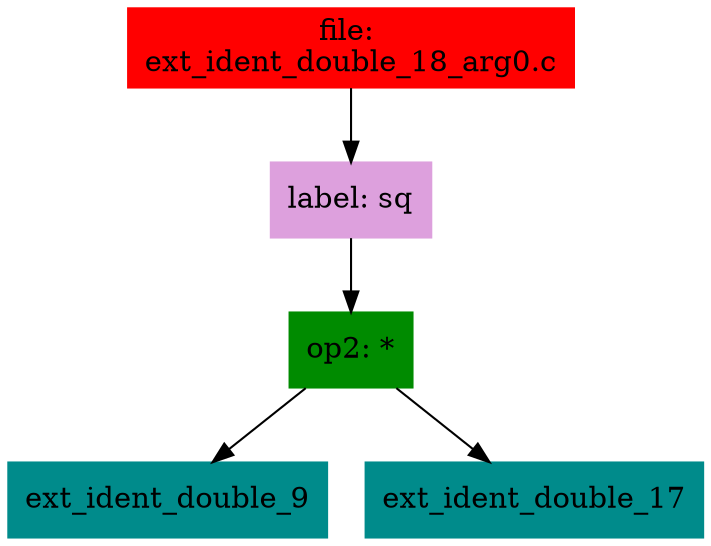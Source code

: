 digraph G {
node [shape=box]

0 [label="file: 
ext_ident_double_18_arg0.c",color=red, style=filled]
1 [label="label: sq",color=plum, style=filled]
0 -> 1
2 [label="op2: *",color=green4, style=filled]
1 -> 2
3 [label="ext_ident_double_9",color=cyan4, style=filled]
2 -> 3
293 [label="ext_ident_double_17",color=cyan4, style=filled]
2 -> 293


}

